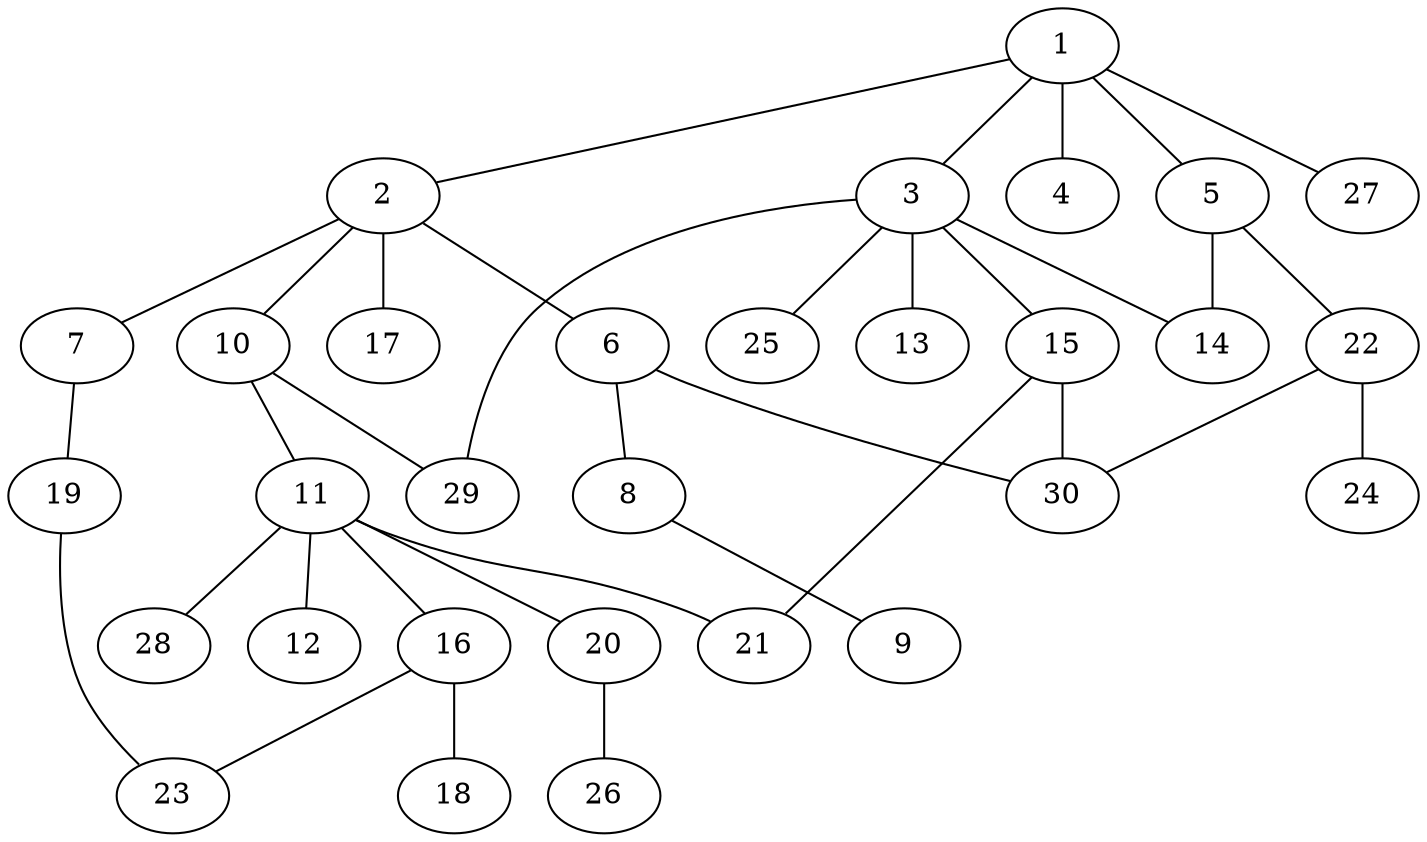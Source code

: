 graph graphname {1--2
1--3
1--4
1--5
1--27
2--6
2--7
2--10
2--17
3--13
3--14
3--15
3--25
3--29
5--14
5--22
6--8
6--30
7--19
8--9
10--11
10--29
11--12
11--16
11--20
11--21
11--28
15--21
15--30
16--18
16--23
19--23
20--26
22--24
22--30
}